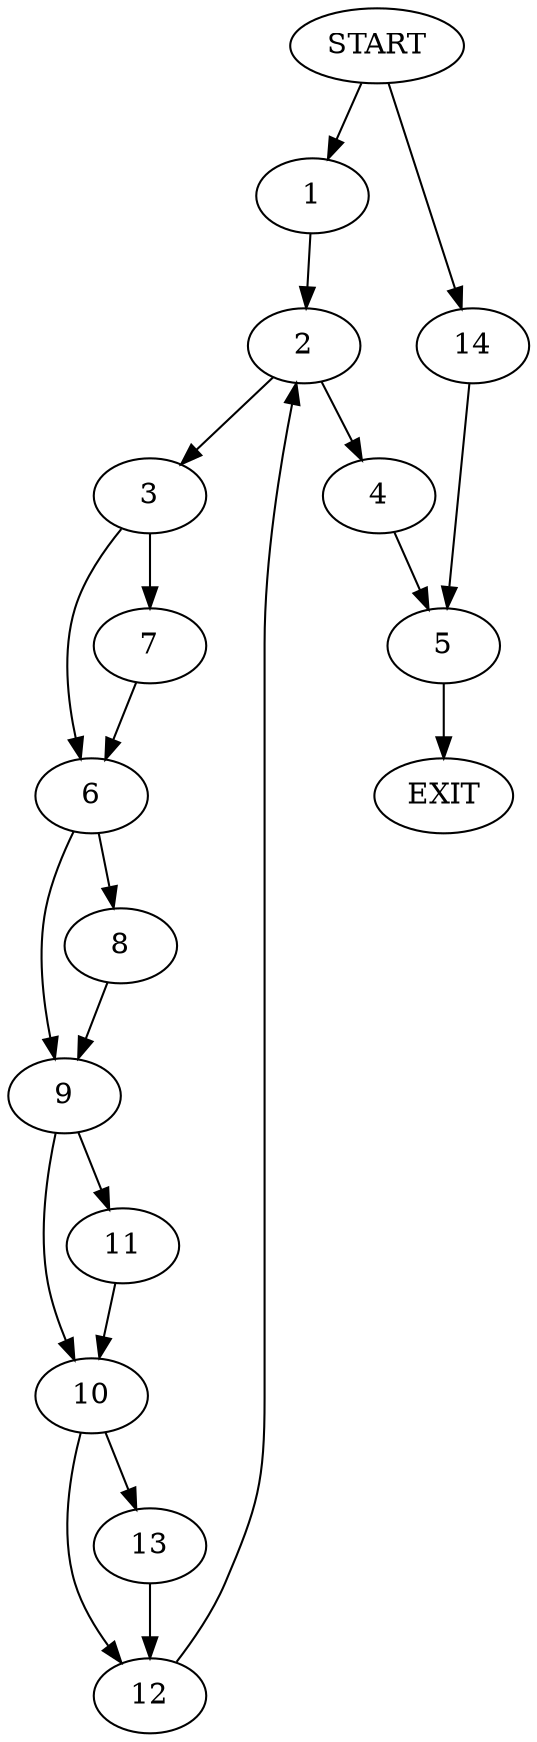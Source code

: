 digraph {
0 [label="START"]
15 [label="EXIT"]
0 -> 1
1 -> 2
2 -> 3
2 -> 4
4 -> 5
3 -> 6
3 -> 7
7 -> 6
6 -> 8
6 -> 9
9 -> 10
9 -> 11
8 -> 9
11 -> 10
10 -> 12
10 -> 13
13 -> 12
12 -> 2
5 -> 15
0 -> 14
14 -> 5
}
